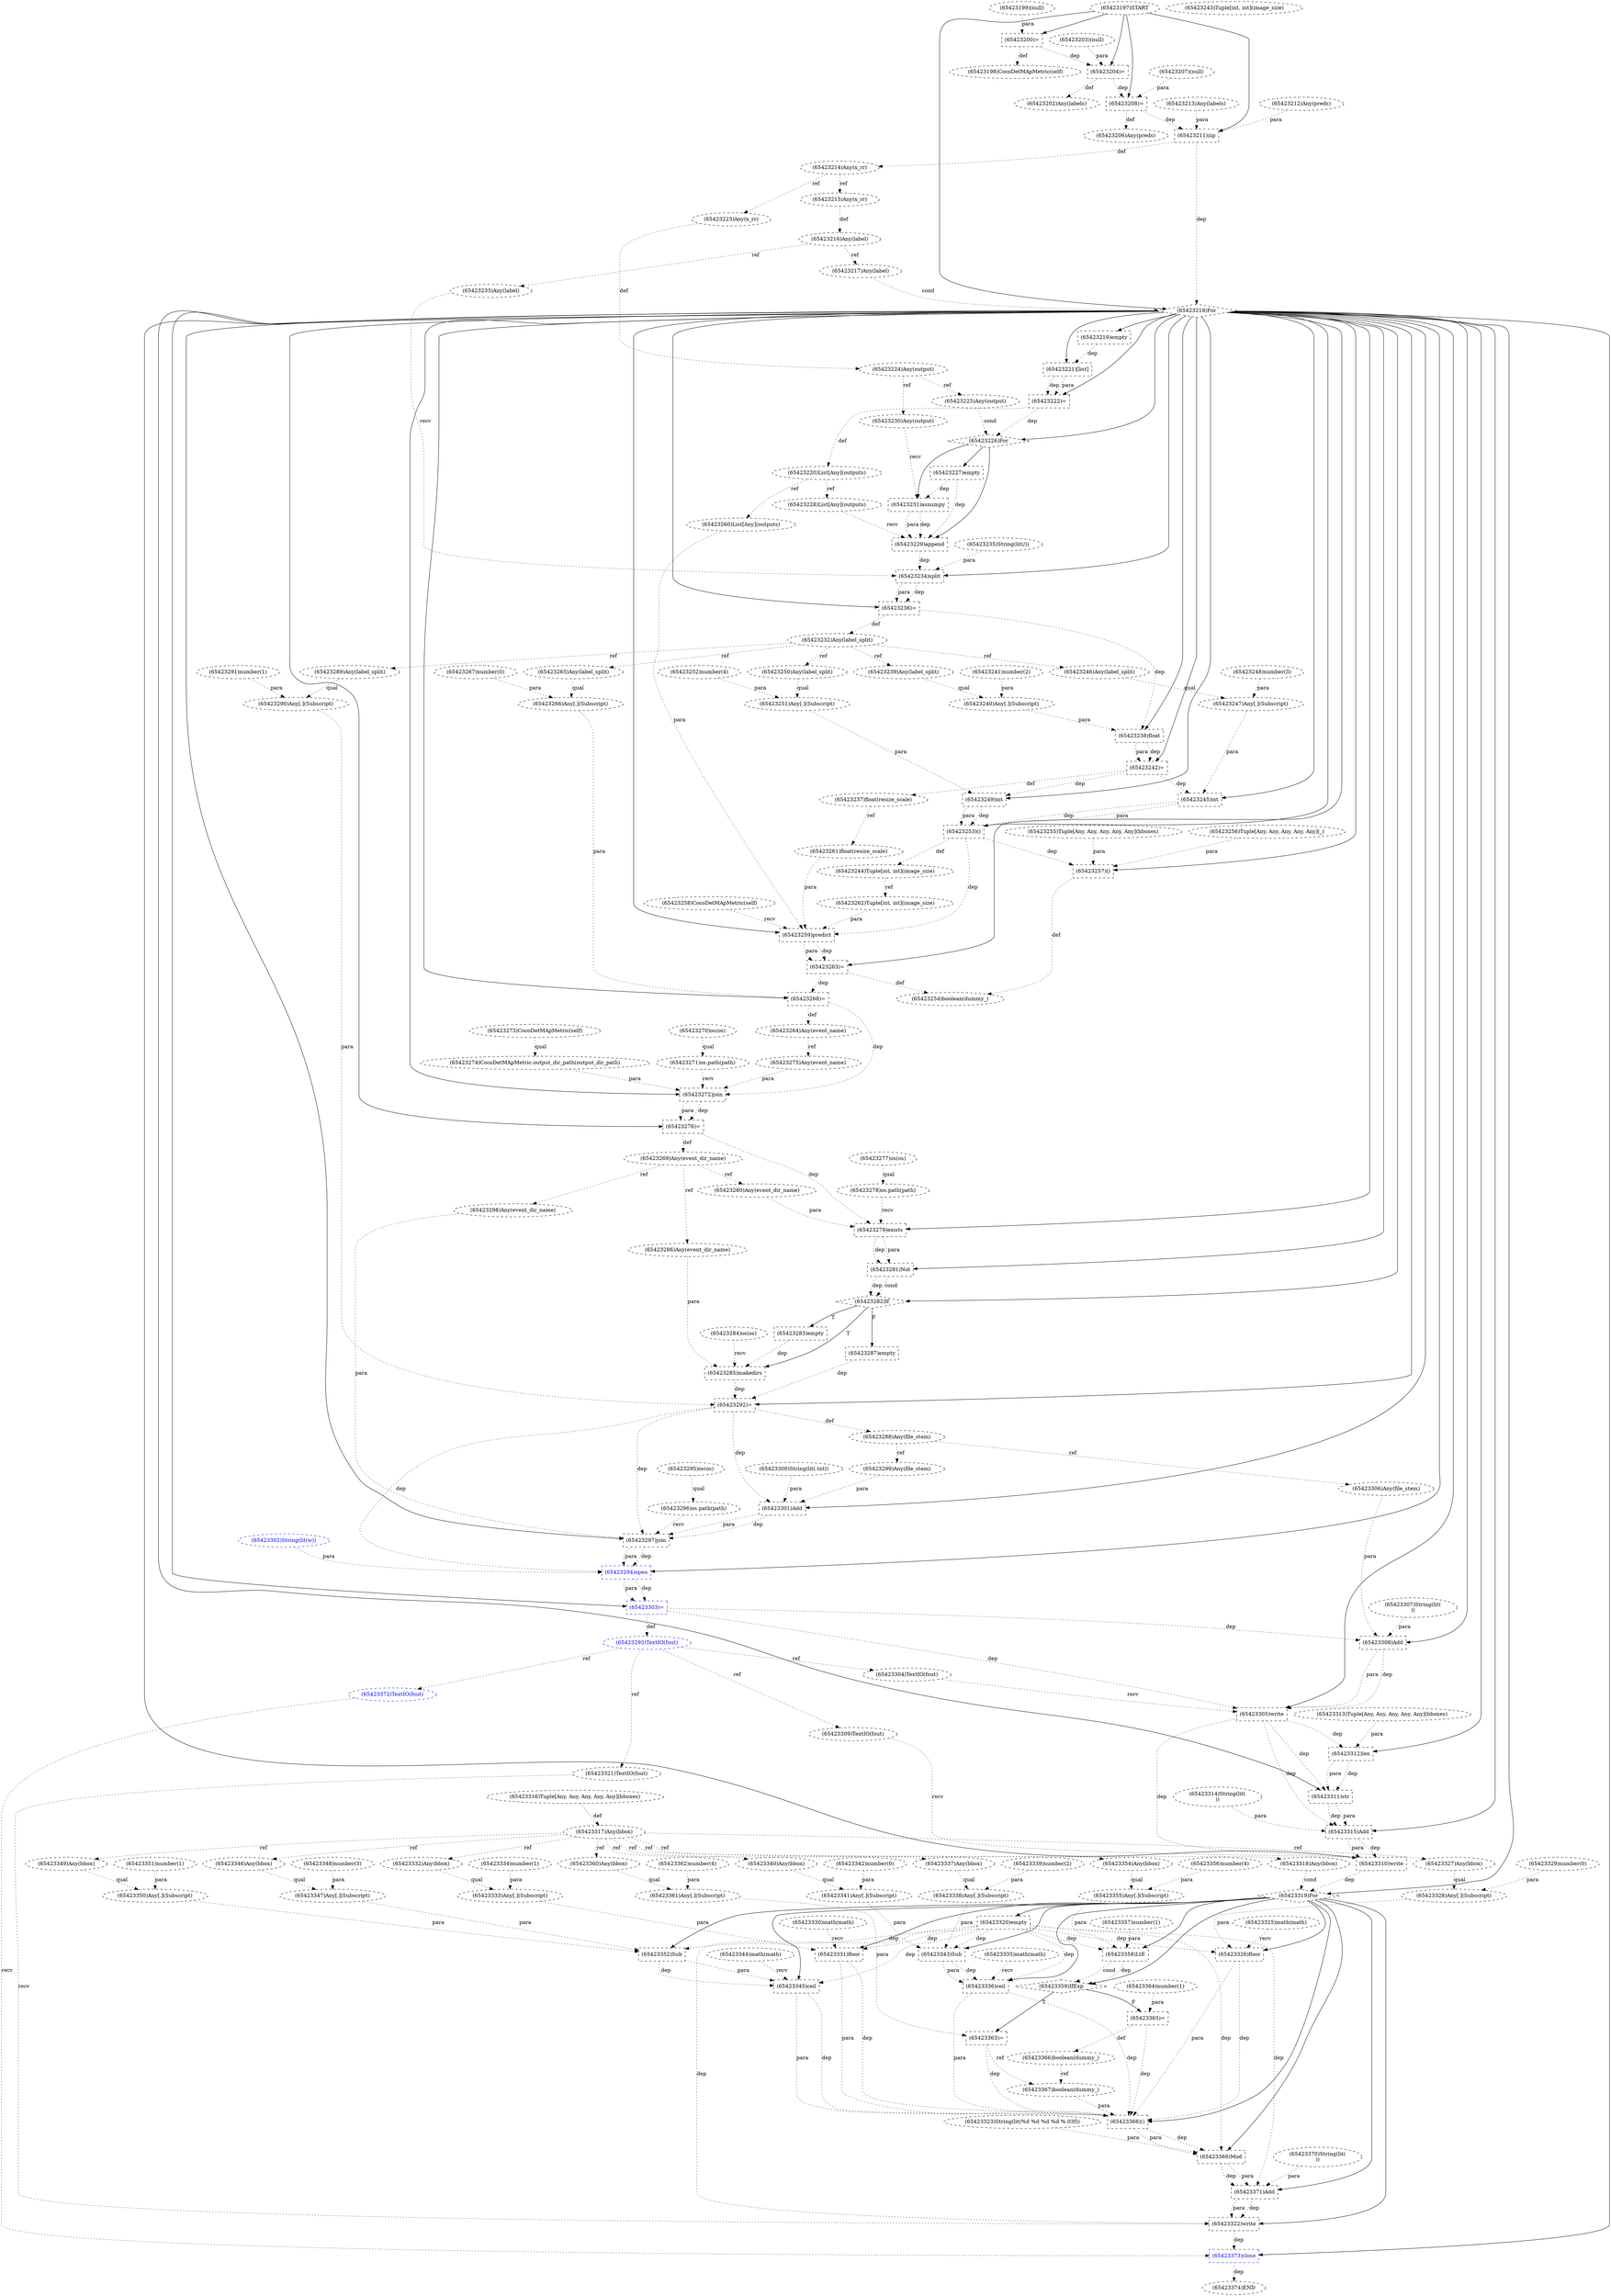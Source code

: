 digraph G {
1 [label="(65423284)os(os)" shape=ellipse style=dashed]
2 [label="(65423314)String(lit(
))" shape=ellipse style=dashed]
3 [label="(65423332)Any(bbox)" shape=ellipse style=dashed]
4 [label="(65423367)boolean(dummy_)" shape=ellipse style=dashed]
5 [label="(65423236)=" shape=box style=dashed]
6 [label="(65423320)empty" shape=box style=dashed]
7 [label="(65423289)Any(label_split)" shape=ellipse style=dashed]
8 [label="(65423248)number(3)" shape=ellipse style=dashed]
9 [label="(65423368)()" shape=box style=dashed]
10 [label="(65423254)boolean(dummy_)" shape=ellipse style=dashed]
11 [label="(65423276)=" shape=box style=dashed]
12 [label="(65423225)Any(output)" shape=ellipse style=dashed]
13 [label="(65423305)write" shape=box style=dashed]
14 [label="(65423288)Any(file_stem)" shape=ellipse style=dashed]
15 [label="(65423304)TextIO(fout)" shape=ellipse style=dashed]
16 [label="(65423238)float" shape=box style=dashed]
17 [label="(65423275)Any(event_name)" shape=ellipse style=dashed]
18 [label="(65423335)math(math)" shape=ellipse style=dashed]
19 [label="(65423204)=" shape=box style=dashed]
20 [label="(65423269)Any(event_dir_name)" shape=ellipse style=dashed]
21 [label="(65423242)=" shape=box style=dashed]
22 [label="(65423317)Any(bbox)" shape=ellipse style=dashed]
23 [label="(65423330)math(math)" shape=ellipse style=dashed]
24 [label="(65423357)number(1)" shape=ellipse style=dashed]
25 [label="(65423358)LtE" shape=box style=dashed]
26 [label="(65423229)append" shape=box style=dashed]
27 [label="(65423259)predict" shape=box style=dashed]
28 [label="(65423262)Tuple[int, int](image_size)" shape=ellipse style=dashed]
29 [label="(65423277)os(os)" shape=ellipse style=dashed]
30 [label="(65423325)math(math)" shape=ellipse style=dashed]
31 [label="(65423211)zip" shape=box style=dashed]
32 [label="(65423199)(null)" shape=ellipse style=dashed]
33 [label="(65423340)Any(bbox)" shape=ellipse style=dashed]
34 [label="(65423287)empty" shape=box style=dashed]
35 [label="(65423315)Add" shape=box style=dashed]
36 [label="(65423253)()" shape=box style=dashed]
37 [label="(65423319)For" shape=diamond style=dashed]
38 [label="(65423202)Any(labels)" shape=ellipse style=dashed]
39 [label="(65423261)float(resize_scale)" shape=ellipse style=dashed]
40 [label="(65423303)=" shape=box style=dashed color=blue fontcolor=blue]
41 [label="(65423214)Any(x_rr)" shape=ellipse style=dashed]
42 [label="(65423270)os(os)" shape=ellipse style=dashed]
43 [label="(65423345)ceil" shape=box style=dashed]
44 [label="(65423217)Any(label)" shape=ellipse style=dashed]
45 [label="(65423263)=" shape=box style=dashed]
46 [label="(65423216)Any(label)" shape=ellipse style=dashed]
47 [label="(65423212)Any(preds)" shape=ellipse style=dashed]
48 [label="(65423328)Any[.](Subscript)" shape=ellipse style=dashed]
49 [label="(65423283)empty" shape=box style=dashed]
50 [label="(65423292)=" shape=box style=dashed]
51 [label="(65423309)TextIO(fout)" shape=ellipse style=dashed]
52 [label="(65423339)number(2)" shape=ellipse style=dashed]
53 [label="(65423203)(null)" shape=ellipse style=dashed]
54 [label="(65423235)String(lit(/))" shape=ellipse style=dashed]
55 [label="(65423321)TextIO(fout)" shape=ellipse style=dashed]
56 [label="(65423274)CocoDetMApMetric.output_dir_path(output_dir_path)" shape=ellipse style=dashed]
57 [label="(65423349)Any(bbox)" shape=ellipse style=dashed]
58 [label="(65423326)floor" shape=box style=dashed]
59 [label="(65423311)str" shape=box style=dashed]
60 [label="(65423223)Any(x_rr)" shape=ellipse style=dashed]
61 [label="(65423327)Any(bbox)" shape=ellipse style=dashed]
62 [label="(65423215)Any(x_rr)" shape=ellipse style=dashed]
63 [label="(65423220)List[Any](outputs)" shape=ellipse style=dashed]
64 [label="(65423226)For" shape=diamond style=dashed]
65 [label="(65423258)CocoDetMApMetric(self)" shape=ellipse style=dashed]
66 [label="(65423350)Any[.](Subscript)" shape=ellipse style=dashed]
67 [label="(65423278)os.path(path)" shape=ellipse style=dashed]
68 [label="(65423366)boolean(dummy_)" shape=ellipse style=dashed]
69 [label="(65423240)Any[.](Subscript)" shape=ellipse style=dashed]
70 [label="(65423249)int" shape=box style=dashed]
71 [label="(65423272)join" shape=box style=dashed]
72 [label="(65423331)floor" shape=box style=dashed]
73 [label="(65423257)()" shape=box style=dashed]
74 [label="(65423273)CocoDetMApMetric(self)" shape=ellipse style=dashed]
75 [label="(65423291)number(1)" shape=ellipse style=dashed]
76 [label="(65423372)TextIO(fout)" shape=ellipse style=dashed color=blue fontcolor=blue]
77 [label="(65423233)Any(label)" shape=ellipse style=dashed]
78 [label="(65423338)Any[.](Subscript)" shape=ellipse style=dashed]
79 [label="(65423239)Any(label_split)" shape=ellipse style=dashed]
80 [label="(65423313)Tuple[Any, Any, Any, Any, Any](bboxes)" shape=ellipse style=dashed]
81 [label="(65423221)[list]" shape=box style=dashed]
82 [label="(65423198)CocoDetMApMetric(self)" shape=ellipse style=dashed]
83 [label="(65423346)Any(bbox)" shape=ellipse style=dashed]
84 [label="(65423322)write" shape=box style=dashed]
85 [label="(65423197)START" style=dashed]
86 [label="(65423265)Any(label_split)" shape=ellipse style=dashed]
87 [label="(65423333)Any[.](Subscript)" shape=ellipse style=dashed]
88 [label="(65423298)Any(event_dir_name)" shape=ellipse style=dashed]
89 [label="(65423354)Any(bbox)" shape=ellipse style=dashed]
90 [label="(65423296)os.path(path)" shape=ellipse style=dashed]
91 [label="(65423218)For" shape=diamond style=dashed]
92 [label="(65423336)ceil" shape=box style=dashed]
93 [label="(65423219)empty" shape=box style=dashed]
94 [label="(65423260)List[Any](outputs)" shape=ellipse style=dashed]
95 [label="(65423294)open" shape=box style=dashed color=blue fontcolor=blue]
96 [label="(65423282)If" shape=diamond style=dashed]
97 [label="(65423232)Any(label_split)" shape=ellipse style=dashed]
98 [label="(65423316)Tuple[Any, Any, Any, Any, Any](bboxes)" shape=ellipse style=dashed]
99 [label="(65423370)String(lit(
))" shape=ellipse style=dashed]
100 [label="(65423359)IfExp" shape=diamond style=dashed]
101 [label="(65423268)=" shape=box style=dashed]
102 [label="(65423285)makedirs" shape=box style=dashed]
103 [label="(65423299)Any(file_stem)" shape=ellipse style=dashed]
104 [label="(65423206)Any(preds)" shape=ellipse style=dashed]
105 [label="(65423308)Add" shape=box style=dashed]
106 [label="(65423364)number(1)" shape=ellipse style=dashed]
107 [label="(65423344)math(math)" shape=ellipse style=dashed]
108 [label="(65423373)close" shape=box style=dashed color=blue fontcolor=blue]
109 [label="(65423246)Any(label_split)" shape=ellipse style=dashed]
110 [label="(65423245)int" shape=box style=dashed]
111 [label="(65423356)number(4)" shape=ellipse style=dashed]
112 [label="(65423348)number(3)" shape=ellipse style=dashed]
113 [label="(65423352)Sub" shape=box style=dashed]
114 [label="(65423342)number(0)" shape=ellipse style=dashed]
115 [label="(65423369)Mod" shape=box style=dashed]
116 [label="(65423208)=" shape=box style=dashed]
117 [label="(65423228)List[Any](outputs)" shape=ellipse style=dashed]
118 [label="(65423301)Add" shape=box style=dashed]
119 [label="(65423300)String(lit(.txt))" shape=ellipse style=dashed]
120 [label="(65423297)join" shape=box style=dashed]
121 [label="(65423307)String(lit(
))" shape=ellipse style=dashed]
122 [label="(65423255)Tuple[Any, Any, Any, Any, Any](bboxes)" shape=ellipse style=dashed]
123 [label="(65423256)Tuple[Any, Any, Any, Any, Any](_)" shape=ellipse style=dashed]
124 [label="(65423290)Any[.](Subscript)" shape=ellipse style=dashed]
125 [label="(65423337)Any(bbox)" shape=ellipse style=dashed]
126 [label="(65423374)END" style=dashed]
127 [label="(65423280)Any(event_dir_name)" shape=ellipse style=dashed]
128 [label="(65423343)Sub" shape=box style=dashed]
129 [label="(65423279)exists" shape=box style=dashed]
130 [label="(65423251)Any[.](Subscript)" shape=ellipse style=dashed]
131 [label="(65423312)len" shape=box style=dashed]
132 [label="(65423266)Any[.](Subscript)" shape=ellipse style=dashed]
133 [label="(65423361)Any[.](Subscript)" shape=ellipse style=dashed]
134 [label="(65423360)Any(bbox)" shape=ellipse style=dashed]
135 [label="(65423355)Any[.](Subscript)" shape=ellipse style=dashed]
136 [label="(65423227)empty" shape=box style=dashed]
137 [label="(65423230)Any(output)" shape=ellipse style=dashed]
138 [label="(65423334)number(1)" shape=ellipse style=dashed]
139 [label="(65423207)(null)" shape=ellipse style=dashed]
140 [label="(65423318)Any(bbox)" shape=ellipse style=dashed]
141 [label="(65423347)Any[.](Subscript)" shape=ellipse style=dashed]
142 [label="(65423244)Tuple[int, int](image_size)" shape=ellipse style=dashed]
143 [label="(65423329)number(0)" shape=ellipse style=dashed]
144 [label="(65423234)split" shape=box style=dashed]
145 [label="(65423264)Any(event_name)" shape=ellipse style=dashed]
146 [label="(65423351)number(1)" shape=ellipse style=dashed]
147 [label="(65423281)Not" shape=box style=dashed]
148 [label="(65423241)number(2)" shape=ellipse style=dashed]
149 [label="(65423293)TextIO(fout)" shape=ellipse style=dashed color=blue fontcolor=blue]
150 [label="(65423306)Any(file_stem)" shape=ellipse style=dashed]
151 [label="(65423362)number(4)" shape=ellipse style=dashed]
152 [label="(65423250)Any(label_split)" shape=ellipse style=dashed]
153 [label="(65423341)Any[.](Subscript)" shape=ellipse style=dashed]
154 [label="(65423243)Tuple[int, int](image_size)" shape=ellipse style=dashed]
155 [label="(65423267)number(0)" shape=ellipse style=dashed]
156 [label="(65423310)write" shape=box style=dashed]
157 [label="(65423286)Any(event_dir_name)" shape=ellipse style=dashed]
158 [label="(65423252)number(4)" shape=ellipse style=dashed]
159 [label="(65423200)=" shape=box style=dashed]
160 [label="(65423247)Any[.](Subscript)" shape=ellipse style=dashed]
161 [label="(65423237)float(resize_scale)" shape=ellipse style=dashed]
162 [label="(65423302)String(lit(w))" shape=ellipse style=dashed color=blue fontcolor=blue]
163 [label="(65423323)String(lit(%d %d %d %d %.03f))" shape=ellipse style=dashed]
164 [label="(65423365)=" shape=box style=dashed]
165 [label="(65423224)Any(output)" shape=ellipse style=dashed]
166 [label="(65423371)Add" shape=box style=dashed]
167 [label="(65423295)os(os)" shape=ellipse style=dashed]
168 [label="(65423271)os.path(path)" shape=ellipse style=dashed]
169 [label="(65423222)=" shape=box style=dashed]
170 [label="(65423363)=" shape=box style=dashed]
171 [label="(65423231)asnumpy" shape=box style=dashed]
172 [label="(65423213)Any(labels)" shape=ellipse style=dashed]
22 -> 3 [label="ref" style=dotted];
68 -> 4 [label="ref" style=dotted];
170 -> 4 [label="ref" style=dotted];
91 -> 5 [label="" style=solid];
144 -> 5 [label="dep" style=dotted];
144 -> 5 [label="para" style=dotted];
37 -> 6 [label="" style=solid];
97 -> 7 [label="ref" style=dotted];
37 -> 9 [label="" style=solid];
58 -> 9 [label="dep" style=dotted];
58 -> 9 [label="para" style=dotted];
72 -> 9 [label="dep" style=dotted];
72 -> 9 [label="para" style=dotted];
92 -> 9 [label="dep" style=dotted];
92 -> 9 [label="para" style=dotted];
43 -> 9 [label="dep" style=dotted];
43 -> 9 [label="para" style=dotted];
170 -> 9 [label="dep" style=dotted];
164 -> 9 [label="dep" style=dotted];
4 -> 9 [label="para" style=dotted];
73 -> 10 [label="def" style=dotted];
45 -> 10 [label="def" style=dotted];
91 -> 11 [label="" style=solid];
71 -> 11 [label="dep" style=dotted];
71 -> 11 [label="para" style=dotted];
165 -> 12 [label="ref" style=dotted];
91 -> 13 [label="" style=solid];
15 -> 13 [label="recv" style=dotted];
105 -> 13 [label="dep" style=dotted];
105 -> 13 [label="para" style=dotted];
40 -> 13 [label="dep" style=dotted];
50 -> 14 [label="def" style=dotted];
149 -> 15 [label="ref" style=dotted];
91 -> 16 [label="" style=solid];
69 -> 16 [label="para" style=dotted];
5 -> 16 [label="dep" style=dotted];
145 -> 17 [label="ref" style=dotted];
85 -> 19 [label="" style=solid];
53 -> 19 [label="para" style=dotted];
159 -> 19 [label="dep" style=dotted];
11 -> 20 [label="def" style=dotted];
91 -> 21 [label="" style=solid];
16 -> 21 [label="dep" style=dotted];
16 -> 21 [label="para" style=dotted];
98 -> 22 [label="def" style=dotted];
37 -> 25 [label="" style=solid];
135 -> 25 [label="para" style=dotted];
24 -> 25 [label="para" style=dotted];
6 -> 25 [label="dep" style=dotted];
64 -> 26 [label="" style=solid];
117 -> 26 [label="recv" style=dotted];
171 -> 26 [label="dep" style=dotted];
171 -> 26 [label="para" style=dotted];
136 -> 26 [label="dep" style=dotted];
91 -> 27 [label="" style=solid];
65 -> 27 [label="recv" style=dotted];
94 -> 27 [label="para" style=dotted];
39 -> 27 [label="para" style=dotted];
28 -> 27 [label="para" style=dotted];
36 -> 27 [label="dep" style=dotted];
142 -> 28 [label="ref" style=dotted];
85 -> 31 [label="" style=solid];
47 -> 31 [label="para" style=dotted];
172 -> 31 [label="para" style=dotted];
116 -> 31 [label="dep" style=dotted];
22 -> 33 [label="ref" style=dotted];
96 -> 34 [label="F"];
91 -> 35 [label="" style=solid];
59 -> 35 [label="dep" style=dotted];
59 -> 35 [label="para" style=dotted];
2 -> 35 [label="para" style=dotted];
13 -> 35 [label="dep" style=dotted];
91 -> 36 [label="" style=solid];
110 -> 36 [label="dep" style=dotted];
110 -> 36 [label="para" style=dotted];
70 -> 36 [label="dep" style=dotted];
70 -> 36 [label="para" style=dotted];
91 -> 37 [label="" style=solid];
140 -> 37 [label="cond" style=dotted];
156 -> 37 [label="dep" style=dotted];
19 -> 38 [label="def" style=dotted];
161 -> 39 [label="ref" style=dotted];
91 -> 40 [label="" style=solid];
95 -> 40 [label="dep" style=dotted];
95 -> 40 [label="para" style=dotted];
31 -> 41 [label="def" style=dotted];
37 -> 43 [label="" style=solid];
107 -> 43 [label="recv" style=dotted];
113 -> 43 [label="dep" style=dotted];
113 -> 43 [label="para" style=dotted];
6 -> 43 [label="dep" style=dotted];
46 -> 44 [label="ref" style=dotted];
91 -> 45 [label="" style=solid];
27 -> 45 [label="dep" style=dotted];
27 -> 45 [label="para" style=dotted];
62 -> 46 [label="def" style=dotted];
61 -> 48 [label="qual" style=dotted];
143 -> 48 [label="para" style=dotted];
96 -> 49 [label="T"];
91 -> 50 [label="" style=solid];
124 -> 50 [label="para" style=dotted];
34 -> 50 [label="dep" style=dotted];
102 -> 50 [label="dep" style=dotted];
149 -> 51 [label="ref" style=dotted];
149 -> 55 [label="ref" style=dotted];
74 -> 56 [label="qual" style=dotted];
22 -> 57 [label="ref" style=dotted];
37 -> 58 [label="" style=solid];
30 -> 58 [label="recv" style=dotted];
48 -> 58 [label="para" style=dotted];
6 -> 58 [label="dep" style=dotted];
91 -> 59 [label="" style=solid];
131 -> 59 [label="dep" style=dotted];
131 -> 59 [label="para" style=dotted];
13 -> 59 [label="dep" style=dotted];
41 -> 60 [label="ref" style=dotted];
22 -> 61 [label="ref" style=dotted];
41 -> 62 [label="ref" style=dotted];
169 -> 63 [label="def" style=dotted];
91 -> 64 [label="" style=solid];
12 -> 64 [label="cond" style=dotted];
169 -> 64 [label="dep" style=dotted];
57 -> 66 [label="qual" style=dotted];
146 -> 66 [label="para" style=dotted];
29 -> 67 [label="qual" style=dotted];
164 -> 68 [label="def" style=dotted];
79 -> 69 [label="qual" style=dotted];
148 -> 69 [label="para" style=dotted];
91 -> 70 [label="" style=solid];
130 -> 70 [label="para" style=dotted];
21 -> 70 [label="dep" style=dotted];
91 -> 71 [label="" style=solid];
168 -> 71 [label="recv" style=dotted];
56 -> 71 [label="para" style=dotted];
17 -> 71 [label="para" style=dotted];
101 -> 71 [label="dep" style=dotted];
37 -> 72 [label="" style=solid];
23 -> 72 [label="recv" style=dotted];
87 -> 72 [label="para" style=dotted];
6 -> 72 [label="dep" style=dotted];
91 -> 73 [label="" style=solid];
122 -> 73 [label="para" style=dotted];
123 -> 73 [label="para" style=dotted];
36 -> 73 [label="dep" style=dotted];
149 -> 76 [label="ref" style=dotted];
46 -> 77 [label="ref" style=dotted];
125 -> 78 [label="qual" style=dotted];
52 -> 78 [label="para" style=dotted];
97 -> 79 [label="ref" style=dotted];
91 -> 81 [label="" style=solid];
93 -> 81 [label="dep" style=dotted];
159 -> 82 [label="def" style=dotted];
22 -> 83 [label="ref" style=dotted];
37 -> 84 [label="" style=solid];
55 -> 84 [label="recv" style=dotted];
166 -> 84 [label="dep" style=dotted];
166 -> 84 [label="para" style=dotted];
6 -> 84 [label="dep" style=dotted];
97 -> 86 [label="ref" style=dotted];
3 -> 87 [label="qual" style=dotted];
138 -> 87 [label="para" style=dotted];
20 -> 88 [label="ref" style=dotted];
22 -> 89 [label="ref" style=dotted];
167 -> 90 [label="qual" style=dotted];
85 -> 91 [label="" style=solid];
31 -> 91 [label="dep" style=dotted];
44 -> 91 [label="cond" style=dotted];
37 -> 92 [label="" style=solid];
18 -> 92 [label="recv" style=dotted];
128 -> 92 [label="dep" style=dotted];
128 -> 92 [label="para" style=dotted];
6 -> 92 [label="dep" style=dotted];
91 -> 93 [label="" style=solid];
63 -> 94 [label="ref" style=dotted];
91 -> 95 [label="" style=solid];
120 -> 95 [label="dep" style=dotted];
120 -> 95 [label="para" style=dotted];
162 -> 95 [label="para" style=dotted];
50 -> 95 [label="dep" style=dotted];
91 -> 96 [label="" style=solid];
147 -> 96 [label="dep" style=dotted];
147 -> 96 [label="cond" style=dotted];
5 -> 97 [label="def" style=dotted];
37 -> 100 [label="" style=solid];
25 -> 100 [label="dep" style=dotted];
25 -> 100 [label="cond" style=dotted];
91 -> 101 [label="" style=solid];
132 -> 101 [label="para" style=dotted];
45 -> 101 [label="dep" style=dotted];
96 -> 102 [label="T"];
1 -> 102 [label="recv" style=dotted];
157 -> 102 [label="para" style=dotted];
49 -> 102 [label="dep" style=dotted];
14 -> 103 [label="ref" style=dotted];
116 -> 104 [label="def" style=dotted];
91 -> 105 [label="" style=solid];
150 -> 105 [label="para" style=dotted];
121 -> 105 [label="para" style=dotted];
40 -> 105 [label="dep" style=dotted];
91 -> 108 [label="" style=solid];
76 -> 108 [label="recv" style=dotted];
84 -> 108 [label="dep" style=dotted];
97 -> 109 [label="ref" style=dotted];
91 -> 110 [label="" style=solid];
160 -> 110 [label="para" style=dotted];
21 -> 110 [label="dep" style=dotted];
37 -> 113 [label="" style=solid];
141 -> 113 [label="para" style=dotted];
66 -> 113 [label="para" style=dotted];
6 -> 113 [label="dep" style=dotted];
37 -> 115 [label="" style=solid];
163 -> 115 [label="para" style=dotted];
9 -> 115 [label="dep" style=dotted];
9 -> 115 [label="para" style=dotted];
6 -> 115 [label="dep" style=dotted];
85 -> 116 [label="" style=solid];
139 -> 116 [label="para" style=dotted];
19 -> 116 [label="dep" style=dotted];
63 -> 117 [label="ref" style=dotted];
91 -> 118 [label="" style=solid];
103 -> 118 [label="para" style=dotted];
119 -> 118 [label="para" style=dotted];
50 -> 118 [label="dep" style=dotted];
91 -> 120 [label="" style=solid];
90 -> 120 [label="recv" style=dotted];
88 -> 120 [label="para" style=dotted];
118 -> 120 [label="dep" style=dotted];
118 -> 120 [label="para" style=dotted];
50 -> 120 [label="dep" style=dotted];
7 -> 124 [label="qual" style=dotted];
75 -> 124 [label="para" style=dotted];
22 -> 125 [label="ref" style=dotted];
108 -> 126 [label="dep" style=dotted];
20 -> 127 [label="ref" style=dotted];
37 -> 128 [label="" style=solid];
78 -> 128 [label="para" style=dotted];
153 -> 128 [label="para" style=dotted];
6 -> 128 [label="dep" style=dotted];
91 -> 129 [label="" style=solid];
67 -> 129 [label="recv" style=dotted];
127 -> 129 [label="para" style=dotted];
11 -> 129 [label="dep" style=dotted];
152 -> 130 [label="qual" style=dotted];
158 -> 130 [label="para" style=dotted];
91 -> 131 [label="" style=solid];
80 -> 131 [label="para" style=dotted];
13 -> 131 [label="dep" style=dotted];
86 -> 132 [label="qual" style=dotted];
155 -> 132 [label="para" style=dotted];
134 -> 133 [label="qual" style=dotted];
151 -> 133 [label="para" style=dotted];
22 -> 134 [label="ref" style=dotted];
89 -> 135 [label="qual" style=dotted];
111 -> 135 [label="para" style=dotted];
64 -> 136 [label="" style=solid];
165 -> 137 [label="ref" style=dotted];
22 -> 140 [label="ref" style=dotted];
83 -> 141 [label="qual" style=dotted];
112 -> 141 [label="para" style=dotted];
36 -> 142 [label="def" style=dotted];
91 -> 144 [label="" style=solid];
77 -> 144 [label="recv" style=dotted];
54 -> 144 [label="para" style=dotted];
26 -> 144 [label="dep" style=dotted];
101 -> 145 [label="def" style=dotted];
91 -> 147 [label="" style=solid];
129 -> 147 [label="dep" style=dotted];
129 -> 147 [label="para" style=dotted];
40 -> 149 [label="def" style=dotted];
14 -> 150 [label="ref" style=dotted];
97 -> 152 [label="ref" style=dotted];
33 -> 153 [label="qual" style=dotted];
114 -> 153 [label="para" style=dotted];
91 -> 156 [label="" style=solid];
51 -> 156 [label="recv" style=dotted];
35 -> 156 [label="dep" style=dotted];
35 -> 156 [label="para" style=dotted];
13 -> 156 [label="dep" style=dotted];
20 -> 157 [label="ref" style=dotted];
85 -> 159 [label="" style=solid];
32 -> 159 [label="para" style=dotted];
109 -> 160 [label="qual" style=dotted];
8 -> 160 [label="para" style=dotted];
21 -> 161 [label="def" style=dotted];
100 -> 164 [label="F"];
106 -> 164 [label="para" style=dotted];
60 -> 165 [label="def" style=dotted];
37 -> 166 [label="" style=solid];
115 -> 166 [label="dep" style=dotted];
115 -> 166 [label="para" style=dotted];
99 -> 166 [label="para" style=dotted];
6 -> 166 [label="dep" style=dotted];
42 -> 168 [label="qual" style=dotted];
91 -> 169 [label="" style=solid];
81 -> 169 [label="dep" style=dotted];
81 -> 169 [label="para" style=dotted];
100 -> 170 [label="T"];
133 -> 170 [label="para" style=dotted];
64 -> 171 [label="" style=solid];
137 -> 171 [label="recv" style=dotted];
136 -> 171 [label="dep" style=dotted];
}